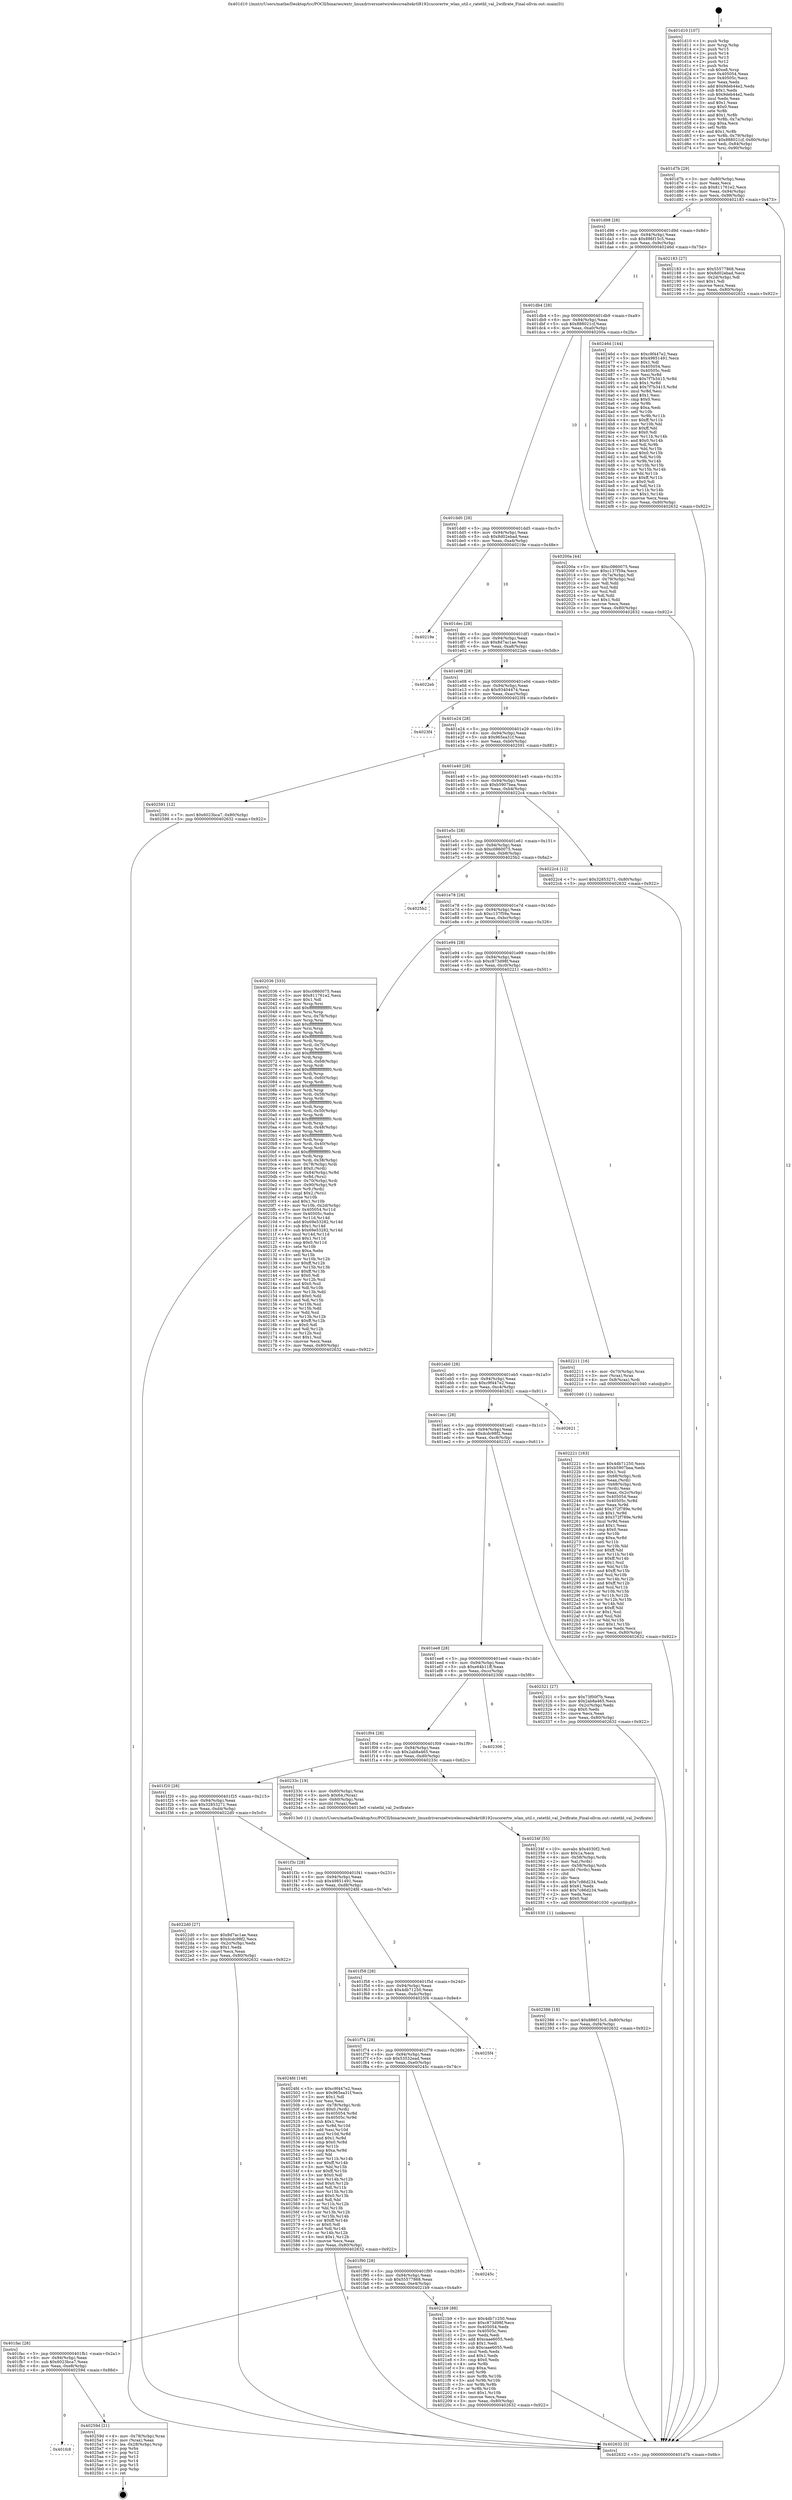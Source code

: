 digraph "0x401d10" {
  label = "0x401d10 (/mnt/c/Users/mathe/Desktop/tcc/POCII/binaries/extr_linuxdriversnetwirelessrealtekrtl8192cucorertw_wlan_util.c_ratetbl_val_2wifirate_Final-ollvm.out::main(0))"
  labelloc = "t"
  node[shape=record]

  Entry [label="",width=0.3,height=0.3,shape=circle,fillcolor=black,style=filled]
  "0x401d7b" [label="{
     0x401d7b [29]\l
     | [instrs]\l
     &nbsp;&nbsp;0x401d7b \<+3\>: mov -0x80(%rbp),%eax\l
     &nbsp;&nbsp;0x401d7e \<+2\>: mov %eax,%ecx\l
     &nbsp;&nbsp;0x401d80 \<+6\>: sub $0x811761e2,%ecx\l
     &nbsp;&nbsp;0x401d86 \<+6\>: mov %eax,-0x94(%rbp)\l
     &nbsp;&nbsp;0x401d8c \<+6\>: mov %ecx,-0x98(%rbp)\l
     &nbsp;&nbsp;0x401d92 \<+6\>: je 0000000000402183 \<main+0x473\>\l
  }"]
  "0x402183" [label="{
     0x402183 [27]\l
     | [instrs]\l
     &nbsp;&nbsp;0x402183 \<+5\>: mov $0x55577868,%eax\l
     &nbsp;&nbsp;0x402188 \<+5\>: mov $0x8d02ebad,%ecx\l
     &nbsp;&nbsp;0x40218d \<+3\>: mov -0x2d(%rbp),%dl\l
     &nbsp;&nbsp;0x402190 \<+3\>: test $0x1,%dl\l
     &nbsp;&nbsp;0x402193 \<+3\>: cmovne %ecx,%eax\l
     &nbsp;&nbsp;0x402196 \<+3\>: mov %eax,-0x80(%rbp)\l
     &nbsp;&nbsp;0x402199 \<+5\>: jmp 0000000000402632 \<main+0x922\>\l
  }"]
  "0x401d98" [label="{
     0x401d98 [28]\l
     | [instrs]\l
     &nbsp;&nbsp;0x401d98 \<+5\>: jmp 0000000000401d9d \<main+0x8d\>\l
     &nbsp;&nbsp;0x401d9d \<+6\>: mov -0x94(%rbp),%eax\l
     &nbsp;&nbsp;0x401da3 \<+5\>: sub $0x886f15c5,%eax\l
     &nbsp;&nbsp;0x401da8 \<+6\>: mov %eax,-0x9c(%rbp)\l
     &nbsp;&nbsp;0x401dae \<+6\>: je 000000000040246d \<main+0x75d\>\l
  }"]
  Exit [label="",width=0.3,height=0.3,shape=circle,fillcolor=black,style=filled,peripheries=2]
  "0x40246d" [label="{
     0x40246d [144]\l
     | [instrs]\l
     &nbsp;&nbsp;0x40246d \<+5\>: mov $0xc9f447e2,%eax\l
     &nbsp;&nbsp;0x402472 \<+5\>: mov $0x49851491,%ecx\l
     &nbsp;&nbsp;0x402477 \<+2\>: mov $0x1,%dl\l
     &nbsp;&nbsp;0x402479 \<+7\>: mov 0x405054,%esi\l
     &nbsp;&nbsp;0x402480 \<+7\>: mov 0x40505c,%edi\l
     &nbsp;&nbsp;0x402487 \<+3\>: mov %esi,%r8d\l
     &nbsp;&nbsp;0x40248a \<+7\>: sub $0x7f7b3415,%r8d\l
     &nbsp;&nbsp;0x402491 \<+4\>: sub $0x1,%r8d\l
     &nbsp;&nbsp;0x402495 \<+7\>: add $0x7f7b3415,%r8d\l
     &nbsp;&nbsp;0x40249c \<+4\>: imul %r8d,%esi\l
     &nbsp;&nbsp;0x4024a0 \<+3\>: and $0x1,%esi\l
     &nbsp;&nbsp;0x4024a3 \<+3\>: cmp $0x0,%esi\l
     &nbsp;&nbsp;0x4024a6 \<+4\>: sete %r9b\l
     &nbsp;&nbsp;0x4024aa \<+3\>: cmp $0xa,%edi\l
     &nbsp;&nbsp;0x4024ad \<+4\>: setl %r10b\l
     &nbsp;&nbsp;0x4024b1 \<+3\>: mov %r9b,%r11b\l
     &nbsp;&nbsp;0x4024b4 \<+4\>: xor $0xff,%r11b\l
     &nbsp;&nbsp;0x4024b8 \<+3\>: mov %r10b,%bl\l
     &nbsp;&nbsp;0x4024bb \<+3\>: xor $0xff,%bl\l
     &nbsp;&nbsp;0x4024be \<+3\>: xor $0x0,%dl\l
     &nbsp;&nbsp;0x4024c1 \<+3\>: mov %r11b,%r14b\l
     &nbsp;&nbsp;0x4024c4 \<+4\>: and $0x0,%r14b\l
     &nbsp;&nbsp;0x4024c8 \<+3\>: and %dl,%r9b\l
     &nbsp;&nbsp;0x4024cb \<+3\>: mov %bl,%r15b\l
     &nbsp;&nbsp;0x4024ce \<+4\>: and $0x0,%r15b\l
     &nbsp;&nbsp;0x4024d2 \<+3\>: and %dl,%r10b\l
     &nbsp;&nbsp;0x4024d5 \<+3\>: or %r9b,%r14b\l
     &nbsp;&nbsp;0x4024d8 \<+3\>: or %r10b,%r15b\l
     &nbsp;&nbsp;0x4024db \<+3\>: xor %r15b,%r14b\l
     &nbsp;&nbsp;0x4024de \<+3\>: or %bl,%r11b\l
     &nbsp;&nbsp;0x4024e1 \<+4\>: xor $0xff,%r11b\l
     &nbsp;&nbsp;0x4024e5 \<+3\>: or $0x0,%dl\l
     &nbsp;&nbsp;0x4024e8 \<+3\>: and %dl,%r11b\l
     &nbsp;&nbsp;0x4024eb \<+3\>: or %r11b,%r14b\l
     &nbsp;&nbsp;0x4024ee \<+4\>: test $0x1,%r14b\l
     &nbsp;&nbsp;0x4024f2 \<+3\>: cmovne %ecx,%eax\l
     &nbsp;&nbsp;0x4024f5 \<+3\>: mov %eax,-0x80(%rbp)\l
     &nbsp;&nbsp;0x4024f8 \<+5\>: jmp 0000000000402632 \<main+0x922\>\l
  }"]
  "0x401db4" [label="{
     0x401db4 [28]\l
     | [instrs]\l
     &nbsp;&nbsp;0x401db4 \<+5\>: jmp 0000000000401db9 \<main+0xa9\>\l
     &nbsp;&nbsp;0x401db9 \<+6\>: mov -0x94(%rbp),%eax\l
     &nbsp;&nbsp;0x401dbf \<+5\>: sub $0x888021cf,%eax\l
     &nbsp;&nbsp;0x401dc4 \<+6\>: mov %eax,-0xa0(%rbp)\l
     &nbsp;&nbsp;0x401dca \<+6\>: je 000000000040200a \<main+0x2fa\>\l
  }"]
  "0x401fc8" [label="{
     0x401fc8\l
  }", style=dashed]
  "0x40200a" [label="{
     0x40200a [44]\l
     | [instrs]\l
     &nbsp;&nbsp;0x40200a \<+5\>: mov $0xc0860075,%eax\l
     &nbsp;&nbsp;0x40200f \<+5\>: mov $0xc137f59a,%ecx\l
     &nbsp;&nbsp;0x402014 \<+3\>: mov -0x7a(%rbp),%dl\l
     &nbsp;&nbsp;0x402017 \<+4\>: mov -0x79(%rbp),%sil\l
     &nbsp;&nbsp;0x40201b \<+3\>: mov %dl,%dil\l
     &nbsp;&nbsp;0x40201e \<+3\>: and %sil,%dil\l
     &nbsp;&nbsp;0x402021 \<+3\>: xor %sil,%dl\l
     &nbsp;&nbsp;0x402024 \<+3\>: or %dl,%dil\l
     &nbsp;&nbsp;0x402027 \<+4\>: test $0x1,%dil\l
     &nbsp;&nbsp;0x40202b \<+3\>: cmovne %ecx,%eax\l
     &nbsp;&nbsp;0x40202e \<+3\>: mov %eax,-0x80(%rbp)\l
     &nbsp;&nbsp;0x402031 \<+5\>: jmp 0000000000402632 \<main+0x922\>\l
  }"]
  "0x401dd0" [label="{
     0x401dd0 [28]\l
     | [instrs]\l
     &nbsp;&nbsp;0x401dd0 \<+5\>: jmp 0000000000401dd5 \<main+0xc5\>\l
     &nbsp;&nbsp;0x401dd5 \<+6\>: mov -0x94(%rbp),%eax\l
     &nbsp;&nbsp;0x401ddb \<+5\>: sub $0x8d02ebad,%eax\l
     &nbsp;&nbsp;0x401de0 \<+6\>: mov %eax,-0xa4(%rbp)\l
     &nbsp;&nbsp;0x401de6 \<+6\>: je 000000000040219e \<main+0x48e\>\l
  }"]
  "0x402632" [label="{
     0x402632 [5]\l
     | [instrs]\l
     &nbsp;&nbsp;0x402632 \<+5\>: jmp 0000000000401d7b \<main+0x6b\>\l
  }"]
  "0x401d10" [label="{
     0x401d10 [107]\l
     | [instrs]\l
     &nbsp;&nbsp;0x401d10 \<+1\>: push %rbp\l
     &nbsp;&nbsp;0x401d11 \<+3\>: mov %rsp,%rbp\l
     &nbsp;&nbsp;0x401d14 \<+2\>: push %r15\l
     &nbsp;&nbsp;0x401d16 \<+2\>: push %r14\l
     &nbsp;&nbsp;0x401d18 \<+2\>: push %r13\l
     &nbsp;&nbsp;0x401d1a \<+2\>: push %r12\l
     &nbsp;&nbsp;0x401d1c \<+1\>: push %rbx\l
     &nbsp;&nbsp;0x401d1d \<+7\>: sub $0xe8,%rsp\l
     &nbsp;&nbsp;0x401d24 \<+7\>: mov 0x405054,%eax\l
     &nbsp;&nbsp;0x401d2b \<+7\>: mov 0x40505c,%ecx\l
     &nbsp;&nbsp;0x401d32 \<+2\>: mov %eax,%edx\l
     &nbsp;&nbsp;0x401d34 \<+6\>: add $0x9deb44e2,%edx\l
     &nbsp;&nbsp;0x401d3a \<+3\>: sub $0x1,%edx\l
     &nbsp;&nbsp;0x401d3d \<+6\>: sub $0x9deb44e2,%edx\l
     &nbsp;&nbsp;0x401d43 \<+3\>: imul %edx,%eax\l
     &nbsp;&nbsp;0x401d46 \<+3\>: and $0x1,%eax\l
     &nbsp;&nbsp;0x401d49 \<+3\>: cmp $0x0,%eax\l
     &nbsp;&nbsp;0x401d4c \<+4\>: sete %r8b\l
     &nbsp;&nbsp;0x401d50 \<+4\>: and $0x1,%r8b\l
     &nbsp;&nbsp;0x401d54 \<+4\>: mov %r8b,-0x7a(%rbp)\l
     &nbsp;&nbsp;0x401d58 \<+3\>: cmp $0xa,%ecx\l
     &nbsp;&nbsp;0x401d5b \<+4\>: setl %r8b\l
     &nbsp;&nbsp;0x401d5f \<+4\>: and $0x1,%r8b\l
     &nbsp;&nbsp;0x401d63 \<+4\>: mov %r8b,-0x79(%rbp)\l
     &nbsp;&nbsp;0x401d67 \<+7\>: movl $0x888021cf,-0x80(%rbp)\l
     &nbsp;&nbsp;0x401d6e \<+6\>: mov %edi,-0x84(%rbp)\l
     &nbsp;&nbsp;0x401d74 \<+7\>: mov %rsi,-0x90(%rbp)\l
  }"]
  "0x40259d" [label="{
     0x40259d [21]\l
     | [instrs]\l
     &nbsp;&nbsp;0x40259d \<+4\>: mov -0x78(%rbp),%rax\l
     &nbsp;&nbsp;0x4025a1 \<+2\>: mov (%rax),%eax\l
     &nbsp;&nbsp;0x4025a3 \<+4\>: lea -0x28(%rbp),%rsp\l
     &nbsp;&nbsp;0x4025a7 \<+1\>: pop %rbx\l
     &nbsp;&nbsp;0x4025a8 \<+2\>: pop %r12\l
     &nbsp;&nbsp;0x4025aa \<+2\>: pop %r13\l
     &nbsp;&nbsp;0x4025ac \<+2\>: pop %r14\l
     &nbsp;&nbsp;0x4025ae \<+2\>: pop %r15\l
     &nbsp;&nbsp;0x4025b0 \<+1\>: pop %rbp\l
     &nbsp;&nbsp;0x4025b1 \<+1\>: ret\l
  }"]
  "0x40219e" [label="{
     0x40219e\l
  }", style=dashed]
  "0x401dec" [label="{
     0x401dec [28]\l
     | [instrs]\l
     &nbsp;&nbsp;0x401dec \<+5\>: jmp 0000000000401df1 \<main+0xe1\>\l
     &nbsp;&nbsp;0x401df1 \<+6\>: mov -0x94(%rbp),%eax\l
     &nbsp;&nbsp;0x401df7 \<+5\>: sub $0x8d7ac1ae,%eax\l
     &nbsp;&nbsp;0x401dfc \<+6\>: mov %eax,-0xa8(%rbp)\l
     &nbsp;&nbsp;0x401e02 \<+6\>: je 00000000004022eb \<main+0x5db\>\l
  }"]
  "0x402386" [label="{
     0x402386 [18]\l
     | [instrs]\l
     &nbsp;&nbsp;0x402386 \<+7\>: movl $0x886f15c5,-0x80(%rbp)\l
     &nbsp;&nbsp;0x40238d \<+6\>: mov %eax,-0xf4(%rbp)\l
     &nbsp;&nbsp;0x402393 \<+5\>: jmp 0000000000402632 \<main+0x922\>\l
  }"]
  "0x4022eb" [label="{
     0x4022eb\l
  }", style=dashed]
  "0x401e08" [label="{
     0x401e08 [28]\l
     | [instrs]\l
     &nbsp;&nbsp;0x401e08 \<+5\>: jmp 0000000000401e0d \<main+0xfd\>\l
     &nbsp;&nbsp;0x401e0d \<+6\>: mov -0x94(%rbp),%eax\l
     &nbsp;&nbsp;0x401e13 \<+5\>: sub $0x93404474,%eax\l
     &nbsp;&nbsp;0x401e18 \<+6\>: mov %eax,-0xac(%rbp)\l
     &nbsp;&nbsp;0x401e1e \<+6\>: je 00000000004023f4 \<main+0x6e4\>\l
  }"]
  "0x40234f" [label="{
     0x40234f [55]\l
     | [instrs]\l
     &nbsp;&nbsp;0x40234f \<+10\>: movabs $0x4030f2,%rdi\l
     &nbsp;&nbsp;0x402359 \<+5\>: mov $0x1a,%ecx\l
     &nbsp;&nbsp;0x40235e \<+4\>: mov -0x58(%rbp),%rdx\l
     &nbsp;&nbsp;0x402362 \<+2\>: mov %al,(%rdx)\l
     &nbsp;&nbsp;0x402364 \<+4\>: mov -0x58(%rbp),%rdx\l
     &nbsp;&nbsp;0x402368 \<+3\>: movzbl (%rdx),%eax\l
     &nbsp;&nbsp;0x40236b \<+1\>: cltd\l
     &nbsp;&nbsp;0x40236c \<+2\>: idiv %ecx\l
     &nbsp;&nbsp;0x40236e \<+6\>: sub $0x7c86d234,%edx\l
     &nbsp;&nbsp;0x402374 \<+3\>: add $0x61,%edx\l
     &nbsp;&nbsp;0x402377 \<+6\>: add $0x7c86d234,%edx\l
     &nbsp;&nbsp;0x40237d \<+2\>: mov %edx,%esi\l
     &nbsp;&nbsp;0x40237f \<+2\>: mov $0x0,%al\l
     &nbsp;&nbsp;0x402381 \<+5\>: call 0000000000401030 \<printf@plt\>\l
     | [calls]\l
     &nbsp;&nbsp;0x401030 \{1\} (unknown)\l
  }"]
  "0x4023f4" [label="{
     0x4023f4\l
  }", style=dashed]
  "0x401e24" [label="{
     0x401e24 [28]\l
     | [instrs]\l
     &nbsp;&nbsp;0x401e24 \<+5\>: jmp 0000000000401e29 \<main+0x119\>\l
     &nbsp;&nbsp;0x401e29 \<+6\>: mov -0x94(%rbp),%eax\l
     &nbsp;&nbsp;0x401e2f \<+5\>: sub $0x965ea31f,%eax\l
     &nbsp;&nbsp;0x401e34 \<+6\>: mov %eax,-0xb0(%rbp)\l
     &nbsp;&nbsp;0x401e3a \<+6\>: je 0000000000402591 \<main+0x881\>\l
  }"]
  "0x402221" [label="{
     0x402221 [163]\l
     | [instrs]\l
     &nbsp;&nbsp;0x402221 \<+5\>: mov $0x4db71250,%ecx\l
     &nbsp;&nbsp;0x402226 \<+5\>: mov $0xb5907bea,%edx\l
     &nbsp;&nbsp;0x40222b \<+3\>: mov $0x1,%sil\l
     &nbsp;&nbsp;0x40222e \<+4\>: mov -0x68(%rbp),%rdi\l
     &nbsp;&nbsp;0x402232 \<+2\>: mov %eax,(%rdi)\l
     &nbsp;&nbsp;0x402234 \<+4\>: mov -0x68(%rbp),%rdi\l
     &nbsp;&nbsp;0x402238 \<+2\>: mov (%rdi),%eax\l
     &nbsp;&nbsp;0x40223a \<+3\>: mov %eax,-0x2c(%rbp)\l
     &nbsp;&nbsp;0x40223d \<+7\>: mov 0x405054,%eax\l
     &nbsp;&nbsp;0x402244 \<+8\>: mov 0x40505c,%r8d\l
     &nbsp;&nbsp;0x40224c \<+3\>: mov %eax,%r9d\l
     &nbsp;&nbsp;0x40224f \<+7\>: add $0x372f789e,%r9d\l
     &nbsp;&nbsp;0x402256 \<+4\>: sub $0x1,%r9d\l
     &nbsp;&nbsp;0x40225a \<+7\>: sub $0x372f789e,%r9d\l
     &nbsp;&nbsp;0x402261 \<+4\>: imul %r9d,%eax\l
     &nbsp;&nbsp;0x402265 \<+3\>: and $0x1,%eax\l
     &nbsp;&nbsp;0x402268 \<+3\>: cmp $0x0,%eax\l
     &nbsp;&nbsp;0x40226b \<+4\>: sete %r10b\l
     &nbsp;&nbsp;0x40226f \<+4\>: cmp $0xa,%r8d\l
     &nbsp;&nbsp;0x402273 \<+4\>: setl %r11b\l
     &nbsp;&nbsp;0x402277 \<+3\>: mov %r10b,%bl\l
     &nbsp;&nbsp;0x40227a \<+3\>: xor $0xff,%bl\l
     &nbsp;&nbsp;0x40227d \<+3\>: mov %r11b,%r14b\l
     &nbsp;&nbsp;0x402280 \<+4\>: xor $0xff,%r14b\l
     &nbsp;&nbsp;0x402284 \<+4\>: xor $0x1,%sil\l
     &nbsp;&nbsp;0x402288 \<+3\>: mov %bl,%r15b\l
     &nbsp;&nbsp;0x40228b \<+4\>: and $0xff,%r15b\l
     &nbsp;&nbsp;0x40228f \<+3\>: and %sil,%r10b\l
     &nbsp;&nbsp;0x402292 \<+3\>: mov %r14b,%r12b\l
     &nbsp;&nbsp;0x402295 \<+4\>: and $0xff,%r12b\l
     &nbsp;&nbsp;0x402299 \<+3\>: and %sil,%r11b\l
     &nbsp;&nbsp;0x40229c \<+3\>: or %r10b,%r15b\l
     &nbsp;&nbsp;0x40229f \<+3\>: or %r11b,%r12b\l
     &nbsp;&nbsp;0x4022a2 \<+3\>: xor %r12b,%r15b\l
     &nbsp;&nbsp;0x4022a5 \<+3\>: or %r14b,%bl\l
     &nbsp;&nbsp;0x4022a8 \<+3\>: xor $0xff,%bl\l
     &nbsp;&nbsp;0x4022ab \<+4\>: or $0x1,%sil\l
     &nbsp;&nbsp;0x4022af \<+3\>: and %sil,%bl\l
     &nbsp;&nbsp;0x4022b2 \<+3\>: or %bl,%r15b\l
     &nbsp;&nbsp;0x4022b5 \<+4\>: test $0x1,%r15b\l
     &nbsp;&nbsp;0x4022b9 \<+3\>: cmovne %edx,%ecx\l
     &nbsp;&nbsp;0x4022bc \<+3\>: mov %ecx,-0x80(%rbp)\l
     &nbsp;&nbsp;0x4022bf \<+5\>: jmp 0000000000402632 \<main+0x922\>\l
  }"]
  "0x402591" [label="{
     0x402591 [12]\l
     | [instrs]\l
     &nbsp;&nbsp;0x402591 \<+7\>: movl $0x6023bca7,-0x80(%rbp)\l
     &nbsp;&nbsp;0x402598 \<+5\>: jmp 0000000000402632 \<main+0x922\>\l
  }"]
  "0x401e40" [label="{
     0x401e40 [28]\l
     | [instrs]\l
     &nbsp;&nbsp;0x401e40 \<+5\>: jmp 0000000000401e45 \<main+0x135\>\l
     &nbsp;&nbsp;0x401e45 \<+6\>: mov -0x94(%rbp),%eax\l
     &nbsp;&nbsp;0x401e4b \<+5\>: sub $0xb5907bea,%eax\l
     &nbsp;&nbsp;0x401e50 \<+6\>: mov %eax,-0xb4(%rbp)\l
     &nbsp;&nbsp;0x401e56 \<+6\>: je 00000000004022c4 \<main+0x5b4\>\l
  }"]
  "0x401fac" [label="{
     0x401fac [28]\l
     | [instrs]\l
     &nbsp;&nbsp;0x401fac \<+5\>: jmp 0000000000401fb1 \<main+0x2a1\>\l
     &nbsp;&nbsp;0x401fb1 \<+6\>: mov -0x94(%rbp),%eax\l
     &nbsp;&nbsp;0x401fb7 \<+5\>: sub $0x6023bca7,%eax\l
     &nbsp;&nbsp;0x401fbc \<+6\>: mov %eax,-0xe8(%rbp)\l
     &nbsp;&nbsp;0x401fc2 \<+6\>: je 000000000040259d \<main+0x88d\>\l
  }"]
  "0x4022c4" [label="{
     0x4022c4 [12]\l
     | [instrs]\l
     &nbsp;&nbsp;0x4022c4 \<+7\>: movl $0x32853271,-0x80(%rbp)\l
     &nbsp;&nbsp;0x4022cb \<+5\>: jmp 0000000000402632 \<main+0x922\>\l
  }"]
  "0x401e5c" [label="{
     0x401e5c [28]\l
     | [instrs]\l
     &nbsp;&nbsp;0x401e5c \<+5\>: jmp 0000000000401e61 \<main+0x151\>\l
     &nbsp;&nbsp;0x401e61 \<+6\>: mov -0x94(%rbp),%eax\l
     &nbsp;&nbsp;0x401e67 \<+5\>: sub $0xc0860075,%eax\l
     &nbsp;&nbsp;0x401e6c \<+6\>: mov %eax,-0xb8(%rbp)\l
     &nbsp;&nbsp;0x401e72 \<+6\>: je 00000000004025b2 \<main+0x8a2\>\l
  }"]
  "0x4021b9" [label="{
     0x4021b9 [88]\l
     | [instrs]\l
     &nbsp;&nbsp;0x4021b9 \<+5\>: mov $0x4db71250,%eax\l
     &nbsp;&nbsp;0x4021be \<+5\>: mov $0xc873d98f,%ecx\l
     &nbsp;&nbsp;0x4021c3 \<+7\>: mov 0x405054,%edx\l
     &nbsp;&nbsp;0x4021ca \<+7\>: mov 0x40505c,%esi\l
     &nbsp;&nbsp;0x4021d1 \<+2\>: mov %edx,%edi\l
     &nbsp;&nbsp;0x4021d3 \<+6\>: add $0xcaae6055,%edi\l
     &nbsp;&nbsp;0x4021d9 \<+3\>: sub $0x1,%edi\l
     &nbsp;&nbsp;0x4021dc \<+6\>: sub $0xcaae6055,%edi\l
     &nbsp;&nbsp;0x4021e2 \<+3\>: imul %edi,%edx\l
     &nbsp;&nbsp;0x4021e5 \<+3\>: and $0x1,%edx\l
     &nbsp;&nbsp;0x4021e8 \<+3\>: cmp $0x0,%edx\l
     &nbsp;&nbsp;0x4021eb \<+4\>: sete %r8b\l
     &nbsp;&nbsp;0x4021ef \<+3\>: cmp $0xa,%esi\l
     &nbsp;&nbsp;0x4021f2 \<+4\>: setl %r9b\l
     &nbsp;&nbsp;0x4021f6 \<+3\>: mov %r8b,%r10b\l
     &nbsp;&nbsp;0x4021f9 \<+3\>: and %r9b,%r10b\l
     &nbsp;&nbsp;0x4021fc \<+3\>: xor %r9b,%r8b\l
     &nbsp;&nbsp;0x4021ff \<+3\>: or %r8b,%r10b\l
     &nbsp;&nbsp;0x402202 \<+4\>: test $0x1,%r10b\l
     &nbsp;&nbsp;0x402206 \<+3\>: cmovne %ecx,%eax\l
     &nbsp;&nbsp;0x402209 \<+3\>: mov %eax,-0x80(%rbp)\l
     &nbsp;&nbsp;0x40220c \<+5\>: jmp 0000000000402632 \<main+0x922\>\l
  }"]
  "0x4025b2" [label="{
     0x4025b2\l
  }", style=dashed]
  "0x401e78" [label="{
     0x401e78 [28]\l
     | [instrs]\l
     &nbsp;&nbsp;0x401e78 \<+5\>: jmp 0000000000401e7d \<main+0x16d\>\l
     &nbsp;&nbsp;0x401e7d \<+6\>: mov -0x94(%rbp),%eax\l
     &nbsp;&nbsp;0x401e83 \<+5\>: sub $0xc137f59a,%eax\l
     &nbsp;&nbsp;0x401e88 \<+6\>: mov %eax,-0xbc(%rbp)\l
     &nbsp;&nbsp;0x401e8e \<+6\>: je 0000000000402036 \<main+0x326\>\l
  }"]
  "0x401f90" [label="{
     0x401f90 [28]\l
     | [instrs]\l
     &nbsp;&nbsp;0x401f90 \<+5\>: jmp 0000000000401f95 \<main+0x285\>\l
     &nbsp;&nbsp;0x401f95 \<+6\>: mov -0x94(%rbp),%eax\l
     &nbsp;&nbsp;0x401f9b \<+5\>: sub $0x55577868,%eax\l
     &nbsp;&nbsp;0x401fa0 \<+6\>: mov %eax,-0xe4(%rbp)\l
     &nbsp;&nbsp;0x401fa6 \<+6\>: je 00000000004021b9 \<main+0x4a9\>\l
  }"]
  "0x402036" [label="{
     0x402036 [333]\l
     | [instrs]\l
     &nbsp;&nbsp;0x402036 \<+5\>: mov $0xc0860075,%eax\l
     &nbsp;&nbsp;0x40203b \<+5\>: mov $0x811761e2,%ecx\l
     &nbsp;&nbsp;0x402040 \<+2\>: mov $0x1,%dl\l
     &nbsp;&nbsp;0x402042 \<+3\>: mov %rsp,%rsi\l
     &nbsp;&nbsp;0x402045 \<+4\>: add $0xfffffffffffffff0,%rsi\l
     &nbsp;&nbsp;0x402049 \<+3\>: mov %rsi,%rsp\l
     &nbsp;&nbsp;0x40204c \<+4\>: mov %rsi,-0x78(%rbp)\l
     &nbsp;&nbsp;0x402050 \<+3\>: mov %rsp,%rsi\l
     &nbsp;&nbsp;0x402053 \<+4\>: add $0xfffffffffffffff0,%rsi\l
     &nbsp;&nbsp;0x402057 \<+3\>: mov %rsi,%rsp\l
     &nbsp;&nbsp;0x40205a \<+3\>: mov %rsp,%rdi\l
     &nbsp;&nbsp;0x40205d \<+4\>: add $0xfffffffffffffff0,%rdi\l
     &nbsp;&nbsp;0x402061 \<+3\>: mov %rdi,%rsp\l
     &nbsp;&nbsp;0x402064 \<+4\>: mov %rdi,-0x70(%rbp)\l
     &nbsp;&nbsp;0x402068 \<+3\>: mov %rsp,%rdi\l
     &nbsp;&nbsp;0x40206b \<+4\>: add $0xfffffffffffffff0,%rdi\l
     &nbsp;&nbsp;0x40206f \<+3\>: mov %rdi,%rsp\l
     &nbsp;&nbsp;0x402072 \<+4\>: mov %rdi,-0x68(%rbp)\l
     &nbsp;&nbsp;0x402076 \<+3\>: mov %rsp,%rdi\l
     &nbsp;&nbsp;0x402079 \<+4\>: add $0xfffffffffffffff0,%rdi\l
     &nbsp;&nbsp;0x40207d \<+3\>: mov %rdi,%rsp\l
     &nbsp;&nbsp;0x402080 \<+4\>: mov %rdi,-0x60(%rbp)\l
     &nbsp;&nbsp;0x402084 \<+3\>: mov %rsp,%rdi\l
     &nbsp;&nbsp;0x402087 \<+4\>: add $0xfffffffffffffff0,%rdi\l
     &nbsp;&nbsp;0x40208b \<+3\>: mov %rdi,%rsp\l
     &nbsp;&nbsp;0x40208e \<+4\>: mov %rdi,-0x58(%rbp)\l
     &nbsp;&nbsp;0x402092 \<+3\>: mov %rsp,%rdi\l
     &nbsp;&nbsp;0x402095 \<+4\>: add $0xfffffffffffffff0,%rdi\l
     &nbsp;&nbsp;0x402099 \<+3\>: mov %rdi,%rsp\l
     &nbsp;&nbsp;0x40209c \<+4\>: mov %rdi,-0x50(%rbp)\l
     &nbsp;&nbsp;0x4020a0 \<+3\>: mov %rsp,%rdi\l
     &nbsp;&nbsp;0x4020a3 \<+4\>: add $0xfffffffffffffff0,%rdi\l
     &nbsp;&nbsp;0x4020a7 \<+3\>: mov %rdi,%rsp\l
     &nbsp;&nbsp;0x4020aa \<+4\>: mov %rdi,-0x48(%rbp)\l
     &nbsp;&nbsp;0x4020ae \<+3\>: mov %rsp,%rdi\l
     &nbsp;&nbsp;0x4020b1 \<+4\>: add $0xfffffffffffffff0,%rdi\l
     &nbsp;&nbsp;0x4020b5 \<+3\>: mov %rdi,%rsp\l
     &nbsp;&nbsp;0x4020b8 \<+4\>: mov %rdi,-0x40(%rbp)\l
     &nbsp;&nbsp;0x4020bc \<+3\>: mov %rsp,%rdi\l
     &nbsp;&nbsp;0x4020bf \<+4\>: add $0xfffffffffffffff0,%rdi\l
     &nbsp;&nbsp;0x4020c3 \<+3\>: mov %rdi,%rsp\l
     &nbsp;&nbsp;0x4020c6 \<+4\>: mov %rdi,-0x38(%rbp)\l
     &nbsp;&nbsp;0x4020ca \<+4\>: mov -0x78(%rbp),%rdi\l
     &nbsp;&nbsp;0x4020ce \<+6\>: movl $0x0,(%rdi)\l
     &nbsp;&nbsp;0x4020d4 \<+7\>: mov -0x84(%rbp),%r8d\l
     &nbsp;&nbsp;0x4020db \<+3\>: mov %r8d,(%rsi)\l
     &nbsp;&nbsp;0x4020de \<+4\>: mov -0x70(%rbp),%rdi\l
     &nbsp;&nbsp;0x4020e2 \<+7\>: mov -0x90(%rbp),%r9\l
     &nbsp;&nbsp;0x4020e9 \<+3\>: mov %r9,(%rdi)\l
     &nbsp;&nbsp;0x4020ec \<+3\>: cmpl $0x2,(%rsi)\l
     &nbsp;&nbsp;0x4020ef \<+4\>: setne %r10b\l
     &nbsp;&nbsp;0x4020f3 \<+4\>: and $0x1,%r10b\l
     &nbsp;&nbsp;0x4020f7 \<+4\>: mov %r10b,-0x2d(%rbp)\l
     &nbsp;&nbsp;0x4020fb \<+8\>: mov 0x405054,%r11d\l
     &nbsp;&nbsp;0x402103 \<+7\>: mov 0x40505c,%ebx\l
     &nbsp;&nbsp;0x40210a \<+3\>: mov %r11d,%r14d\l
     &nbsp;&nbsp;0x40210d \<+7\>: add $0x69e53282,%r14d\l
     &nbsp;&nbsp;0x402114 \<+4\>: sub $0x1,%r14d\l
     &nbsp;&nbsp;0x402118 \<+7\>: sub $0x69e53282,%r14d\l
     &nbsp;&nbsp;0x40211f \<+4\>: imul %r14d,%r11d\l
     &nbsp;&nbsp;0x402123 \<+4\>: and $0x1,%r11d\l
     &nbsp;&nbsp;0x402127 \<+4\>: cmp $0x0,%r11d\l
     &nbsp;&nbsp;0x40212b \<+4\>: sete %r10b\l
     &nbsp;&nbsp;0x40212f \<+3\>: cmp $0xa,%ebx\l
     &nbsp;&nbsp;0x402132 \<+4\>: setl %r15b\l
     &nbsp;&nbsp;0x402136 \<+3\>: mov %r10b,%r12b\l
     &nbsp;&nbsp;0x402139 \<+4\>: xor $0xff,%r12b\l
     &nbsp;&nbsp;0x40213d \<+3\>: mov %r15b,%r13b\l
     &nbsp;&nbsp;0x402140 \<+4\>: xor $0xff,%r13b\l
     &nbsp;&nbsp;0x402144 \<+3\>: xor $0x0,%dl\l
     &nbsp;&nbsp;0x402147 \<+3\>: mov %r12b,%sil\l
     &nbsp;&nbsp;0x40214a \<+4\>: and $0x0,%sil\l
     &nbsp;&nbsp;0x40214e \<+3\>: and %dl,%r10b\l
     &nbsp;&nbsp;0x402151 \<+3\>: mov %r13b,%dil\l
     &nbsp;&nbsp;0x402154 \<+4\>: and $0x0,%dil\l
     &nbsp;&nbsp;0x402158 \<+3\>: and %dl,%r15b\l
     &nbsp;&nbsp;0x40215b \<+3\>: or %r10b,%sil\l
     &nbsp;&nbsp;0x40215e \<+3\>: or %r15b,%dil\l
     &nbsp;&nbsp;0x402161 \<+3\>: xor %dil,%sil\l
     &nbsp;&nbsp;0x402164 \<+3\>: or %r13b,%r12b\l
     &nbsp;&nbsp;0x402167 \<+4\>: xor $0xff,%r12b\l
     &nbsp;&nbsp;0x40216b \<+3\>: or $0x0,%dl\l
     &nbsp;&nbsp;0x40216e \<+3\>: and %dl,%r12b\l
     &nbsp;&nbsp;0x402171 \<+3\>: or %r12b,%sil\l
     &nbsp;&nbsp;0x402174 \<+4\>: test $0x1,%sil\l
     &nbsp;&nbsp;0x402178 \<+3\>: cmovne %ecx,%eax\l
     &nbsp;&nbsp;0x40217b \<+3\>: mov %eax,-0x80(%rbp)\l
     &nbsp;&nbsp;0x40217e \<+5\>: jmp 0000000000402632 \<main+0x922\>\l
  }"]
  "0x401e94" [label="{
     0x401e94 [28]\l
     | [instrs]\l
     &nbsp;&nbsp;0x401e94 \<+5\>: jmp 0000000000401e99 \<main+0x189\>\l
     &nbsp;&nbsp;0x401e99 \<+6\>: mov -0x94(%rbp),%eax\l
     &nbsp;&nbsp;0x401e9f \<+5\>: sub $0xc873d98f,%eax\l
     &nbsp;&nbsp;0x401ea4 \<+6\>: mov %eax,-0xc0(%rbp)\l
     &nbsp;&nbsp;0x401eaa \<+6\>: je 0000000000402211 \<main+0x501\>\l
  }"]
  "0x40245c" [label="{
     0x40245c\l
  }", style=dashed]
  "0x401f74" [label="{
     0x401f74 [28]\l
     | [instrs]\l
     &nbsp;&nbsp;0x401f74 \<+5\>: jmp 0000000000401f79 \<main+0x269\>\l
     &nbsp;&nbsp;0x401f79 \<+6\>: mov -0x94(%rbp),%eax\l
     &nbsp;&nbsp;0x401f7f \<+5\>: sub $0x53532ead,%eax\l
     &nbsp;&nbsp;0x401f84 \<+6\>: mov %eax,-0xe0(%rbp)\l
     &nbsp;&nbsp;0x401f8a \<+6\>: je 000000000040245c \<main+0x74c\>\l
  }"]
  "0x402211" [label="{
     0x402211 [16]\l
     | [instrs]\l
     &nbsp;&nbsp;0x402211 \<+4\>: mov -0x70(%rbp),%rax\l
     &nbsp;&nbsp;0x402215 \<+3\>: mov (%rax),%rax\l
     &nbsp;&nbsp;0x402218 \<+4\>: mov 0x8(%rax),%rdi\l
     &nbsp;&nbsp;0x40221c \<+5\>: call 0000000000401040 \<atoi@plt\>\l
     | [calls]\l
     &nbsp;&nbsp;0x401040 \{1\} (unknown)\l
  }"]
  "0x401eb0" [label="{
     0x401eb0 [28]\l
     | [instrs]\l
     &nbsp;&nbsp;0x401eb0 \<+5\>: jmp 0000000000401eb5 \<main+0x1a5\>\l
     &nbsp;&nbsp;0x401eb5 \<+6\>: mov -0x94(%rbp),%eax\l
     &nbsp;&nbsp;0x401ebb \<+5\>: sub $0xc9f447e2,%eax\l
     &nbsp;&nbsp;0x401ec0 \<+6\>: mov %eax,-0xc4(%rbp)\l
     &nbsp;&nbsp;0x401ec6 \<+6\>: je 0000000000402621 \<main+0x911\>\l
  }"]
  "0x4025f4" [label="{
     0x4025f4\l
  }", style=dashed]
  "0x402621" [label="{
     0x402621\l
  }", style=dashed]
  "0x401ecc" [label="{
     0x401ecc [28]\l
     | [instrs]\l
     &nbsp;&nbsp;0x401ecc \<+5\>: jmp 0000000000401ed1 \<main+0x1c1\>\l
     &nbsp;&nbsp;0x401ed1 \<+6\>: mov -0x94(%rbp),%eax\l
     &nbsp;&nbsp;0x401ed7 \<+5\>: sub $0xdcdc98f2,%eax\l
     &nbsp;&nbsp;0x401edc \<+6\>: mov %eax,-0xc8(%rbp)\l
     &nbsp;&nbsp;0x401ee2 \<+6\>: je 0000000000402321 \<main+0x611\>\l
  }"]
  "0x401f58" [label="{
     0x401f58 [28]\l
     | [instrs]\l
     &nbsp;&nbsp;0x401f58 \<+5\>: jmp 0000000000401f5d \<main+0x24d\>\l
     &nbsp;&nbsp;0x401f5d \<+6\>: mov -0x94(%rbp),%eax\l
     &nbsp;&nbsp;0x401f63 \<+5\>: sub $0x4db71250,%eax\l
     &nbsp;&nbsp;0x401f68 \<+6\>: mov %eax,-0xdc(%rbp)\l
     &nbsp;&nbsp;0x401f6e \<+6\>: je 00000000004025f4 \<main+0x8e4\>\l
  }"]
  "0x402321" [label="{
     0x402321 [27]\l
     | [instrs]\l
     &nbsp;&nbsp;0x402321 \<+5\>: mov $0x73f00f7b,%eax\l
     &nbsp;&nbsp;0x402326 \<+5\>: mov $0x2ab8a465,%ecx\l
     &nbsp;&nbsp;0x40232b \<+3\>: mov -0x2c(%rbp),%edx\l
     &nbsp;&nbsp;0x40232e \<+3\>: cmp $0x0,%edx\l
     &nbsp;&nbsp;0x402331 \<+3\>: cmove %ecx,%eax\l
     &nbsp;&nbsp;0x402334 \<+3\>: mov %eax,-0x80(%rbp)\l
     &nbsp;&nbsp;0x402337 \<+5\>: jmp 0000000000402632 \<main+0x922\>\l
  }"]
  "0x401ee8" [label="{
     0x401ee8 [28]\l
     | [instrs]\l
     &nbsp;&nbsp;0x401ee8 \<+5\>: jmp 0000000000401eed \<main+0x1dd\>\l
     &nbsp;&nbsp;0x401eed \<+6\>: mov -0x94(%rbp),%eax\l
     &nbsp;&nbsp;0x401ef3 \<+5\>: sub $0xe64b11ff,%eax\l
     &nbsp;&nbsp;0x401ef8 \<+6\>: mov %eax,-0xcc(%rbp)\l
     &nbsp;&nbsp;0x401efe \<+6\>: je 0000000000402306 \<main+0x5f6\>\l
  }"]
  "0x4024fd" [label="{
     0x4024fd [148]\l
     | [instrs]\l
     &nbsp;&nbsp;0x4024fd \<+5\>: mov $0xc9f447e2,%eax\l
     &nbsp;&nbsp;0x402502 \<+5\>: mov $0x965ea31f,%ecx\l
     &nbsp;&nbsp;0x402507 \<+2\>: mov $0x1,%dl\l
     &nbsp;&nbsp;0x402509 \<+2\>: xor %esi,%esi\l
     &nbsp;&nbsp;0x40250b \<+4\>: mov -0x78(%rbp),%rdi\l
     &nbsp;&nbsp;0x40250f \<+6\>: movl $0x0,(%rdi)\l
     &nbsp;&nbsp;0x402515 \<+8\>: mov 0x405054,%r8d\l
     &nbsp;&nbsp;0x40251d \<+8\>: mov 0x40505c,%r9d\l
     &nbsp;&nbsp;0x402525 \<+3\>: sub $0x1,%esi\l
     &nbsp;&nbsp;0x402528 \<+3\>: mov %r8d,%r10d\l
     &nbsp;&nbsp;0x40252b \<+3\>: add %esi,%r10d\l
     &nbsp;&nbsp;0x40252e \<+4\>: imul %r10d,%r8d\l
     &nbsp;&nbsp;0x402532 \<+4\>: and $0x1,%r8d\l
     &nbsp;&nbsp;0x402536 \<+4\>: cmp $0x0,%r8d\l
     &nbsp;&nbsp;0x40253a \<+4\>: sete %r11b\l
     &nbsp;&nbsp;0x40253e \<+4\>: cmp $0xa,%r9d\l
     &nbsp;&nbsp;0x402542 \<+3\>: setl %bl\l
     &nbsp;&nbsp;0x402545 \<+3\>: mov %r11b,%r14b\l
     &nbsp;&nbsp;0x402548 \<+4\>: xor $0xff,%r14b\l
     &nbsp;&nbsp;0x40254c \<+3\>: mov %bl,%r15b\l
     &nbsp;&nbsp;0x40254f \<+4\>: xor $0xff,%r15b\l
     &nbsp;&nbsp;0x402553 \<+3\>: xor $0x0,%dl\l
     &nbsp;&nbsp;0x402556 \<+3\>: mov %r14b,%r12b\l
     &nbsp;&nbsp;0x402559 \<+4\>: and $0x0,%r12b\l
     &nbsp;&nbsp;0x40255d \<+3\>: and %dl,%r11b\l
     &nbsp;&nbsp;0x402560 \<+3\>: mov %r15b,%r13b\l
     &nbsp;&nbsp;0x402563 \<+4\>: and $0x0,%r13b\l
     &nbsp;&nbsp;0x402567 \<+2\>: and %dl,%bl\l
     &nbsp;&nbsp;0x402569 \<+3\>: or %r11b,%r12b\l
     &nbsp;&nbsp;0x40256c \<+3\>: or %bl,%r13b\l
     &nbsp;&nbsp;0x40256f \<+3\>: xor %r13b,%r12b\l
     &nbsp;&nbsp;0x402572 \<+3\>: or %r15b,%r14b\l
     &nbsp;&nbsp;0x402575 \<+4\>: xor $0xff,%r14b\l
     &nbsp;&nbsp;0x402579 \<+3\>: or $0x0,%dl\l
     &nbsp;&nbsp;0x40257c \<+3\>: and %dl,%r14b\l
     &nbsp;&nbsp;0x40257f \<+3\>: or %r14b,%r12b\l
     &nbsp;&nbsp;0x402582 \<+4\>: test $0x1,%r12b\l
     &nbsp;&nbsp;0x402586 \<+3\>: cmovne %ecx,%eax\l
     &nbsp;&nbsp;0x402589 \<+3\>: mov %eax,-0x80(%rbp)\l
     &nbsp;&nbsp;0x40258c \<+5\>: jmp 0000000000402632 \<main+0x922\>\l
  }"]
  "0x402306" [label="{
     0x402306\l
  }", style=dashed]
  "0x401f04" [label="{
     0x401f04 [28]\l
     | [instrs]\l
     &nbsp;&nbsp;0x401f04 \<+5\>: jmp 0000000000401f09 \<main+0x1f9\>\l
     &nbsp;&nbsp;0x401f09 \<+6\>: mov -0x94(%rbp),%eax\l
     &nbsp;&nbsp;0x401f0f \<+5\>: sub $0x2ab8a465,%eax\l
     &nbsp;&nbsp;0x401f14 \<+6\>: mov %eax,-0xd0(%rbp)\l
     &nbsp;&nbsp;0x401f1a \<+6\>: je 000000000040233c \<main+0x62c\>\l
  }"]
  "0x401f3c" [label="{
     0x401f3c [28]\l
     | [instrs]\l
     &nbsp;&nbsp;0x401f3c \<+5\>: jmp 0000000000401f41 \<main+0x231\>\l
     &nbsp;&nbsp;0x401f41 \<+6\>: mov -0x94(%rbp),%eax\l
     &nbsp;&nbsp;0x401f47 \<+5\>: sub $0x49851491,%eax\l
     &nbsp;&nbsp;0x401f4c \<+6\>: mov %eax,-0xd8(%rbp)\l
     &nbsp;&nbsp;0x401f52 \<+6\>: je 00000000004024fd \<main+0x7ed\>\l
  }"]
  "0x40233c" [label="{
     0x40233c [19]\l
     | [instrs]\l
     &nbsp;&nbsp;0x40233c \<+4\>: mov -0x60(%rbp),%rax\l
     &nbsp;&nbsp;0x402340 \<+3\>: movb $0x64,(%rax)\l
     &nbsp;&nbsp;0x402343 \<+4\>: mov -0x60(%rbp),%rax\l
     &nbsp;&nbsp;0x402347 \<+3\>: movzbl (%rax),%edi\l
     &nbsp;&nbsp;0x40234a \<+5\>: call 00000000004013e0 \<ratetbl_val_2wifirate\>\l
     | [calls]\l
     &nbsp;&nbsp;0x4013e0 \{1\} (/mnt/c/Users/mathe/Desktop/tcc/POCII/binaries/extr_linuxdriversnetwirelessrealtekrtl8192cucorertw_wlan_util.c_ratetbl_val_2wifirate_Final-ollvm.out::ratetbl_val_2wifirate)\l
  }"]
  "0x401f20" [label="{
     0x401f20 [28]\l
     | [instrs]\l
     &nbsp;&nbsp;0x401f20 \<+5\>: jmp 0000000000401f25 \<main+0x215\>\l
     &nbsp;&nbsp;0x401f25 \<+6\>: mov -0x94(%rbp),%eax\l
     &nbsp;&nbsp;0x401f2b \<+5\>: sub $0x32853271,%eax\l
     &nbsp;&nbsp;0x401f30 \<+6\>: mov %eax,-0xd4(%rbp)\l
     &nbsp;&nbsp;0x401f36 \<+6\>: je 00000000004022d0 \<main+0x5c0\>\l
  }"]
  "0x4022d0" [label="{
     0x4022d0 [27]\l
     | [instrs]\l
     &nbsp;&nbsp;0x4022d0 \<+5\>: mov $0x8d7ac1ae,%eax\l
     &nbsp;&nbsp;0x4022d5 \<+5\>: mov $0xdcdc98f2,%ecx\l
     &nbsp;&nbsp;0x4022da \<+3\>: mov -0x2c(%rbp),%edx\l
     &nbsp;&nbsp;0x4022dd \<+3\>: cmp $0x1,%edx\l
     &nbsp;&nbsp;0x4022e0 \<+3\>: cmovl %ecx,%eax\l
     &nbsp;&nbsp;0x4022e3 \<+3\>: mov %eax,-0x80(%rbp)\l
     &nbsp;&nbsp;0x4022e6 \<+5\>: jmp 0000000000402632 \<main+0x922\>\l
  }"]
  Entry -> "0x401d10" [label=" 1"]
  "0x401d7b" -> "0x402183" [label=" 1"]
  "0x401d7b" -> "0x401d98" [label=" 12"]
  "0x40259d" -> Exit [label=" 1"]
  "0x401d98" -> "0x40246d" [label=" 1"]
  "0x401d98" -> "0x401db4" [label=" 11"]
  "0x401fac" -> "0x401fc8" [label=" 0"]
  "0x401db4" -> "0x40200a" [label=" 1"]
  "0x401db4" -> "0x401dd0" [label=" 10"]
  "0x40200a" -> "0x402632" [label=" 1"]
  "0x401d10" -> "0x401d7b" [label=" 1"]
  "0x402632" -> "0x401d7b" [label=" 12"]
  "0x401fac" -> "0x40259d" [label=" 1"]
  "0x401dd0" -> "0x40219e" [label=" 0"]
  "0x401dd0" -> "0x401dec" [label=" 10"]
  "0x402591" -> "0x402632" [label=" 1"]
  "0x401dec" -> "0x4022eb" [label=" 0"]
  "0x401dec" -> "0x401e08" [label=" 10"]
  "0x4024fd" -> "0x402632" [label=" 1"]
  "0x401e08" -> "0x4023f4" [label=" 0"]
  "0x401e08" -> "0x401e24" [label=" 10"]
  "0x40246d" -> "0x402632" [label=" 1"]
  "0x401e24" -> "0x402591" [label=" 1"]
  "0x401e24" -> "0x401e40" [label=" 9"]
  "0x402386" -> "0x402632" [label=" 1"]
  "0x401e40" -> "0x4022c4" [label=" 1"]
  "0x401e40" -> "0x401e5c" [label=" 8"]
  "0x40234f" -> "0x402386" [label=" 1"]
  "0x401e5c" -> "0x4025b2" [label=" 0"]
  "0x401e5c" -> "0x401e78" [label=" 8"]
  "0x40233c" -> "0x40234f" [label=" 1"]
  "0x401e78" -> "0x402036" [label=" 1"]
  "0x401e78" -> "0x401e94" [label=" 7"]
  "0x4022d0" -> "0x402632" [label=" 1"]
  "0x402036" -> "0x402632" [label=" 1"]
  "0x402183" -> "0x402632" [label=" 1"]
  "0x4022c4" -> "0x402632" [label=" 1"]
  "0x401e94" -> "0x402211" [label=" 1"]
  "0x401e94" -> "0x401eb0" [label=" 6"]
  "0x402211" -> "0x402221" [label=" 1"]
  "0x401eb0" -> "0x402621" [label=" 0"]
  "0x401eb0" -> "0x401ecc" [label=" 6"]
  "0x4021b9" -> "0x402632" [label=" 1"]
  "0x401ecc" -> "0x402321" [label=" 1"]
  "0x401ecc" -> "0x401ee8" [label=" 5"]
  "0x401f90" -> "0x4021b9" [label=" 1"]
  "0x401ee8" -> "0x402306" [label=" 0"]
  "0x401ee8" -> "0x401f04" [label=" 5"]
  "0x402321" -> "0x402632" [label=" 1"]
  "0x401f04" -> "0x40233c" [label=" 1"]
  "0x401f04" -> "0x401f20" [label=" 4"]
  "0x401f74" -> "0x40245c" [label=" 0"]
  "0x401f20" -> "0x4022d0" [label=" 1"]
  "0x401f20" -> "0x401f3c" [label=" 3"]
  "0x401f74" -> "0x401f90" [label=" 2"]
  "0x401f3c" -> "0x4024fd" [label=" 1"]
  "0x401f3c" -> "0x401f58" [label=" 2"]
  "0x401f90" -> "0x401fac" [label=" 1"]
  "0x401f58" -> "0x4025f4" [label=" 0"]
  "0x401f58" -> "0x401f74" [label=" 2"]
  "0x402221" -> "0x402632" [label=" 1"]
}
